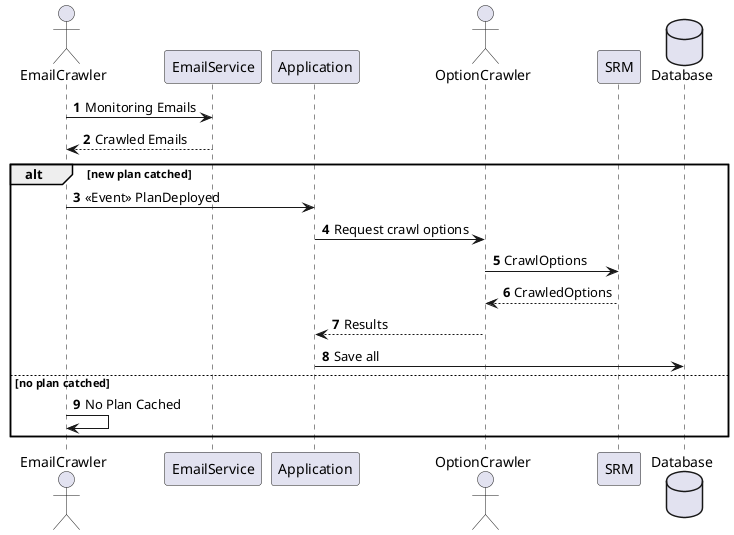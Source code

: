 @startuml email-crawler
actor EmailCrawler
participant EmailService
participant Application
actor OptionCrawler
participant SRM
database Database

autonumber
EmailCrawler -> EmailService : Monitoring Emails
EmailService --> EmailCrawler : Crawled Emails

alt new plan catched
EmailCrawler -> Application : <<Event>> PlanDeployed
Application -> OptionCrawler : Request crawl options
OptionCrawler -> SRM : CrawlOptions
SRM --> OptionCrawler : CrawledOptions
OptionCrawler --> Application : Results
Application -> Database : Save all
else no plan catched
EmailCrawler -> EmailCrawler : No Plan Cached
end
@enduml